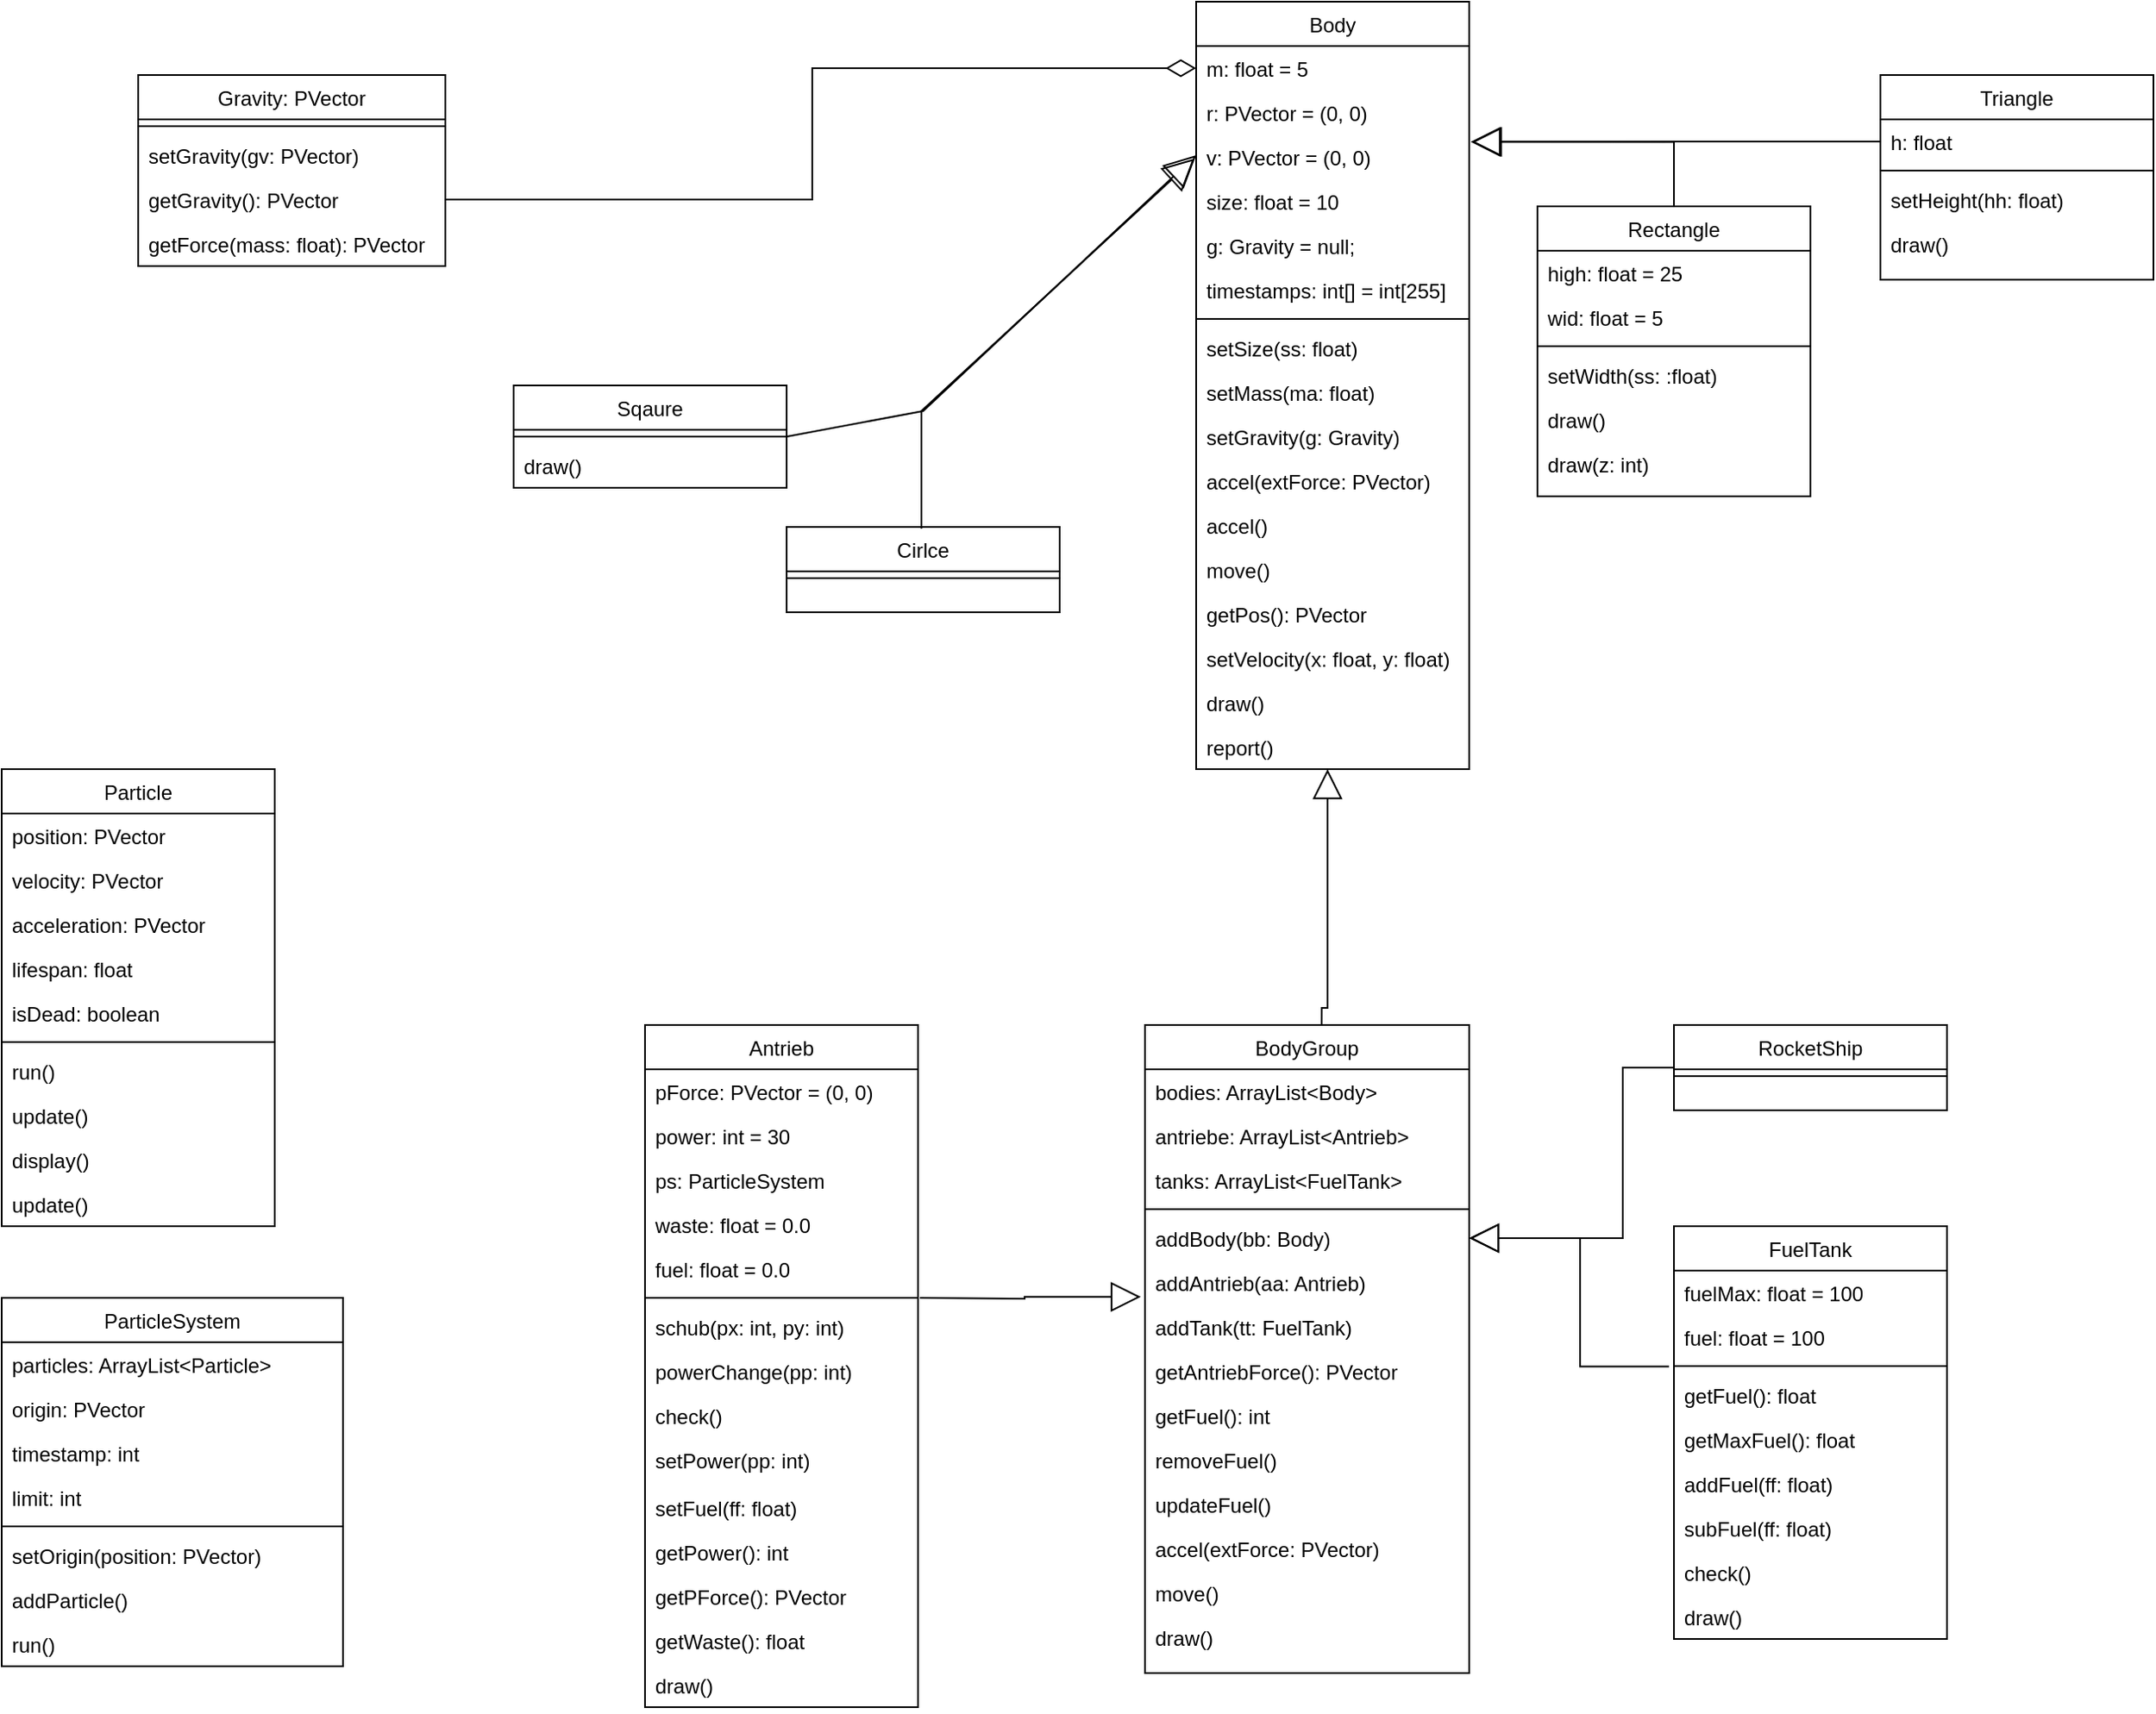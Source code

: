 <mxfile version="21.6.8" type="device">
  <diagram id="C5RBs43oDa-KdzZeNtuy" name="Page-1">
    <mxGraphModel dx="636" dy="449" grid="1" gridSize="10" guides="1" tooltips="1" connect="1" arrows="1" fold="1" page="1" pageScale="1" pageWidth="827" pageHeight="1169" math="0" shadow="0">
      <root>
        <mxCell id="WIyWlLk6GJQsqaUBKTNV-0" />
        <mxCell id="WIyWlLk6GJQsqaUBKTNV-1" parent="WIyWlLk6GJQsqaUBKTNV-0" />
        <mxCell id="zkfFHV4jXpPFQw0GAbJ--17" value="Body&#xa;" style="swimlane;fontStyle=0;align=center;verticalAlign=top;childLayout=stackLayout;horizontal=1;startSize=26;horizontalStack=0;resizeParent=1;resizeLast=0;collapsible=1;marginBottom=0;rounded=0;shadow=0;strokeWidth=1;" parent="WIyWlLk6GJQsqaUBKTNV-1" vertex="1">
          <mxGeometry x="760" width="160" height="450" as="geometry">
            <mxRectangle x="550" y="140" width="160" height="26" as="alternateBounds" />
          </mxGeometry>
        </mxCell>
        <mxCell id="zkfFHV4jXpPFQw0GAbJ--18" value="m: float = 5" style="text;align=left;verticalAlign=top;spacingLeft=4;spacingRight=4;overflow=hidden;rotatable=0;points=[[0,0.5],[1,0.5]];portConstraint=eastwest;" parent="zkfFHV4jXpPFQw0GAbJ--17" vertex="1">
          <mxGeometry y="26" width="160" height="26" as="geometry" />
        </mxCell>
        <mxCell id="zkfFHV4jXpPFQw0GAbJ--19" value="r: PVector = (0, 0)" style="text;align=left;verticalAlign=top;spacingLeft=4;spacingRight=4;overflow=hidden;rotatable=0;points=[[0,0.5],[1,0.5]];portConstraint=eastwest;rounded=0;shadow=0;html=0;" parent="zkfFHV4jXpPFQw0GAbJ--17" vertex="1">
          <mxGeometry y="52" width="160" height="26" as="geometry" />
        </mxCell>
        <mxCell id="zkfFHV4jXpPFQw0GAbJ--20" value="v: PVector = (0, 0)" style="text;align=left;verticalAlign=top;spacingLeft=4;spacingRight=4;overflow=hidden;rotatable=0;points=[[0,0.5],[1,0.5]];portConstraint=eastwest;rounded=0;shadow=0;html=0;" parent="zkfFHV4jXpPFQw0GAbJ--17" vertex="1">
          <mxGeometry y="78" width="160" height="26" as="geometry" />
        </mxCell>
        <mxCell id="zkfFHV4jXpPFQw0GAbJ--21" value="size: float = 10" style="text;align=left;verticalAlign=top;spacingLeft=4;spacingRight=4;overflow=hidden;rotatable=0;points=[[0,0.5],[1,0.5]];portConstraint=eastwest;rounded=0;shadow=0;html=0;" parent="zkfFHV4jXpPFQw0GAbJ--17" vertex="1">
          <mxGeometry y="104" width="160" height="26" as="geometry" />
        </mxCell>
        <mxCell id="zkfFHV4jXpPFQw0GAbJ--22" value="g: Gravity = null;" style="text;align=left;verticalAlign=top;spacingLeft=4;spacingRight=4;overflow=hidden;rotatable=0;points=[[0,0.5],[1,0.5]];portConstraint=eastwest;rounded=0;shadow=0;html=0;" parent="zkfFHV4jXpPFQw0GAbJ--17" vertex="1">
          <mxGeometry y="130" width="160" height="26" as="geometry" />
        </mxCell>
        <mxCell id="pyULBXiM2Y8jfKHIyhhH-102" value="timestamps: int[] = int[255]" style="text;align=left;verticalAlign=top;spacingLeft=4;spacingRight=4;overflow=hidden;rotatable=0;points=[[0,0.5],[1,0.5]];portConstraint=eastwest;rounded=0;shadow=0;html=0;" vertex="1" parent="zkfFHV4jXpPFQw0GAbJ--17">
          <mxGeometry y="156" width="160" height="26" as="geometry" />
        </mxCell>
        <mxCell id="zkfFHV4jXpPFQw0GAbJ--23" value="" style="line;html=1;strokeWidth=1;align=left;verticalAlign=middle;spacingTop=-1;spacingLeft=3;spacingRight=3;rotatable=0;labelPosition=right;points=[];portConstraint=eastwest;" parent="zkfFHV4jXpPFQw0GAbJ--17" vertex="1">
          <mxGeometry y="182" width="160" height="8" as="geometry" />
        </mxCell>
        <mxCell id="zkfFHV4jXpPFQw0GAbJ--24" value="setSize(ss: float)&#xa;" style="text;align=left;verticalAlign=top;spacingLeft=4;spacingRight=4;overflow=hidden;rotatable=0;points=[[0,0.5],[1,0.5]];portConstraint=eastwest;" parent="zkfFHV4jXpPFQw0GAbJ--17" vertex="1">
          <mxGeometry y="190" width="160" height="26" as="geometry" />
        </mxCell>
        <mxCell id="zkfFHV4jXpPFQw0GAbJ--25" value="setMass(ma: float)" style="text;align=left;verticalAlign=top;spacingLeft=4;spacingRight=4;overflow=hidden;rotatable=0;points=[[0,0.5],[1,0.5]];portConstraint=eastwest;" parent="zkfFHV4jXpPFQw0GAbJ--17" vertex="1">
          <mxGeometry y="216" width="160" height="26" as="geometry" />
        </mxCell>
        <mxCell id="pyULBXiM2Y8jfKHIyhhH-104" value="setGravity(g: Gravity)" style="text;align=left;verticalAlign=top;spacingLeft=4;spacingRight=4;overflow=hidden;rotatable=0;points=[[0,0.5],[1,0.5]];portConstraint=eastwest;" vertex="1" parent="zkfFHV4jXpPFQw0GAbJ--17">
          <mxGeometry y="242" width="160" height="26" as="geometry" />
        </mxCell>
        <mxCell id="pyULBXiM2Y8jfKHIyhhH-106" value="accel(extForce: PVector)" style="text;align=left;verticalAlign=top;spacingLeft=4;spacingRight=4;overflow=hidden;rotatable=0;points=[[0,0.5],[1,0.5]];portConstraint=eastwest;" vertex="1" parent="zkfFHV4jXpPFQw0GAbJ--17">
          <mxGeometry y="268" width="160" height="26" as="geometry" />
        </mxCell>
        <mxCell id="pyULBXiM2Y8jfKHIyhhH-107" value="accel()" style="text;align=left;verticalAlign=top;spacingLeft=4;spacingRight=4;overflow=hidden;rotatable=0;points=[[0,0.5],[1,0.5]];portConstraint=eastwest;" vertex="1" parent="zkfFHV4jXpPFQw0GAbJ--17">
          <mxGeometry y="294" width="160" height="26" as="geometry" />
        </mxCell>
        <mxCell id="pyULBXiM2Y8jfKHIyhhH-105" value="move()" style="text;align=left;verticalAlign=top;spacingLeft=4;spacingRight=4;overflow=hidden;rotatable=0;points=[[0,0.5],[1,0.5]];portConstraint=eastwest;" vertex="1" parent="zkfFHV4jXpPFQw0GAbJ--17">
          <mxGeometry y="320" width="160" height="26" as="geometry" />
        </mxCell>
        <mxCell id="pyULBXiM2Y8jfKHIyhhH-108" value="getPos(): PVector" style="text;align=left;verticalAlign=top;spacingLeft=4;spacingRight=4;overflow=hidden;rotatable=0;points=[[0,0.5],[1,0.5]];portConstraint=eastwest;" vertex="1" parent="zkfFHV4jXpPFQw0GAbJ--17">
          <mxGeometry y="346" width="160" height="26" as="geometry" />
        </mxCell>
        <mxCell id="pyULBXiM2Y8jfKHIyhhH-109" value="setVelocity(x: float, y: float)" style="text;align=left;verticalAlign=top;spacingLeft=4;spacingRight=4;overflow=hidden;rotatable=0;points=[[0,0.5],[1,0.5]];portConstraint=eastwest;" vertex="1" parent="zkfFHV4jXpPFQw0GAbJ--17">
          <mxGeometry y="372" width="160" height="26" as="geometry" />
        </mxCell>
        <mxCell id="pyULBXiM2Y8jfKHIyhhH-110" value="draw()" style="text;align=left;verticalAlign=top;spacingLeft=4;spacingRight=4;overflow=hidden;rotatable=0;points=[[0,0.5],[1,0.5]];portConstraint=eastwest;" vertex="1" parent="zkfFHV4jXpPFQw0GAbJ--17">
          <mxGeometry y="398" width="160" height="26" as="geometry" />
        </mxCell>
        <mxCell id="pyULBXiM2Y8jfKHIyhhH-111" value="report()" style="text;align=left;verticalAlign=top;spacingLeft=4;spacingRight=4;overflow=hidden;rotatable=0;points=[[0,0.5],[1,0.5]];portConstraint=eastwest;" vertex="1" parent="zkfFHV4jXpPFQw0GAbJ--17">
          <mxGeometry y="424" width="160" height="26" as="geometry" />
        </mxCell>
        <mxCell id="pyULBXiM2Y8jfKHIyhhH-152" style="edgeStyle=orthogonalEdgeStyle;rounded=0;orthogonalLoop=1;jettySize=auto;html=1;endArrow=block;endFill=0;endSize=15;entryX=-0.013;entryY=0.824;entryDx=0;entryDy=0;entryPerimeter=0;" edge="1" parent="WIyWlLk6GJQsqaUBKTNV-1" target="pyULBXiM2Y8jfKHIyhhH-8">
          <mxGeometry relative="1" as="geometry">
            <mxPoint x="654.98" y="459.53" as="targetPoint" />
            <mxPoint x="598" y="760" as="sourcePoint" />
          </mxGeometry>
        </mxCell>
        <mxCell id="pyULBXiM2Y8jfKHIyhhH-0" value="BodyGroup&#xa;" style="swimlane;fontStyle=0;align=center;verticalAlign=top;childLayout=stackLayout;horizontal=1;startSize=26;horizontalStack=0;resizeParent=1;resizeLast=0;collapsible=1;marginBottom=0;rounded=0;shadow=0;strokeWidth=1;" vertex="1" parent="WIyWlLk6GJQsqaUBKTNV-1">
          <mxGeometry x="730" y="600" width="190" height="380" as="geometry">
            <mxRectangle x="550" y="140" width="160" height="26" as="alternateBounds" />
          </mxGeometry>
        </mxCell>
        <mxCell id="pyULBXiM2Y8jfKHIyhhH-1" value="bodies: ArrayList&lt;Body&gt;" style="text;align=left;verticalAlign=top;spacingLeft=4;spacingRight=4;overflow=hidden;rotatable=0;points=[[0,0.5],[1,0.5]];portConstraint=eastwest;" vertex="1" parent="pyULBXiM2Y8jfKHIyhhH-0">
          <mxGeometry y="26" width="190" height="26" as="geometry" />
        </mxCell>
        <mxCell id="pyULBXiM2Y8jfKHIyhhH-2" value="antriebe: ArrayList&lt;Antrieb&gt;" style="text;align=left;verticalAlign=top;spacingLeft=4;spacingRight=4;overflow=hidden;rotatable=0;points=[[0,0.5],[1,0.5]];portConstraint=eastwest;rounded=0;shadow=0;html=0;" vertex="1" parent="pyULBXiM2Y8jfKHIyhhH-0">
          <mxGeometry y="52" width="190" height="26" as="geometry" />
        </mxCell>
        <mxCell id="pyULBXiM2Y8jfKHIyhhH-3" value="tanks: ArrayList&lt;FuelTank&gt;" style="text;align=left;verticalAlign=top;spacingLeft=4;spacingRight=4;overflow=hidden;rotatable=0;points=[[0,0.5],[1,0.5]];portConstraint=eastwest;rounded=0;shadow=0;html=0;" vertex="1" parent="pyULBXiM2Y8jfKHIyhhH-0">
          <mxGeometry y="78" width="190" height="26" as="geometry" />
        </mxCell>
        <mxCell id="pyULBXiM2Y8jfKHIyhhH-6" value="" style="line;html=1;strokeWidth=1;align=left;verticalAlign=middle;spacingTop=-1;spacingLeft=3;spacingRight=3;rotatable=0;labelPosition=right;points=[];portConstraint=eastwest;" vertex="1" parent="pyULBXiM2Y8jfKHIyhhH-0">
          <mxGeometry y="104" width="190" height="8" as="geometry" />
        </mxCell>
        <mxCell id="pyULBXiM2Y8jfKHIyhhH-7" value="addBody(bb: Body)" style="text;align=left;verticalAlign=top;spacingLeft=4;spacingRight=4;overflow=hidden;rotatable=0;points=[[0,0.5],[1,0.5]];portConstraint=eastwest;" vertex="1" parent="pyULBXiM2Y8jfKHIyhhH-0">
          <mxGeometry y="112" width="190" height="26" as="geometry" />
        </mxCell>
        <mxCell id="pyULBXiM2Y8jfKHIyhhH-8" value="addAntrieb(aa: Antrieb)" style="text;align=left;verticalAlign=top;spacingLeft=4;spacingRight=4;overflow=hidden;rotatable=0;points=[[0,0.5],[1,0.5]];portConstraint=eastwest;" vertex="1" parent="pyULBXiM2Y8jfKHIyhhH-0">
          <mxGeometry y="138" width="190" height="26" as="geometry" />
        </mxCell>
        <mxCell id="pyULBXiM2Y8jfKHIyhhH-127" value="addTank(tt: FuelTank)" style="text;align=left;verticalAlign=top;spacingLeft=4;spacingRight=4;overflow=hidden;rotatable=0;points=[[0,0.5],[1,0.5]];portConstraint=eastwest;" vertex="1" parent="pyULBXiM2Y8jfKHIyhhH-0">
          <mxGeometry y="164" width="190" height="26" as="geometry" />
        </mxCell>
        <mxCell id="pyULBXiM2Y8jfKHIyhhH-128" value="getAntriebForce(): PVector" style="text;align=left;verticalAlign=top;spacingLeft=4;spacingRight=4;overflow=hidden;rotatable=0;points=[[0,0.5],[1,0.5]];portConstraint=eastwest;" vertex="1" parent="pyULBXiM2Y8jfKHIyhhH-0">
          <mxGeometry y="190" width="190" height="26" as="geometry" />
        </mxCell>
        <mxCell id="pyULBXiM2Y8jfKHIyhhH-130" value="getFuel(): int" style="text;align=left;verticalAlign=top;spacingLeft=4;spacingRight=4;overflow=hidden;rotatable=0;points=[[0,0.5],[1,0.5]];portConstraint=eastwest;" vertex="1" parent="pyULBXiM2Y8jfKHIyhhH-0">
          <mxGeometry y="216" width="190" height="26" as="geometry" />
        </mxCell>
        <mxCell id="pyULBXiM2Y8jfKHIyhhH-131" value="removeFuel()" style="text;align=left;verticalAlign=top;spacingLeft=4;spacingRight=4;overflow=hidden;rotatable=0;points=[[0,0.5],[1,0.5]];portConstraint=eastwest;" vertex="1" parent="pyULBXiM2Y8jfKHIyhhH-0">
          <mxGeometry y="242" width="190" height="26" as="geometry" />
        </mxCell>
        <mxCell id="pyULBXiM2Y8jfKHIyhhH-133" value="updateFuel()" style="text;align=left;verticalAlign=top;spacingLeft=4;spacingRight=4;overflow=hidden;rotatable=0;points=[[0,0.5],[1,0.5]];portConstraint=eastwest;" vertex="1" parent="pyULBXiM2Y8jfKHIyhhH-0">
          <mxGeometry y="268" width="190" height="26" as="geometry" />
        </mxCell>
        <mxCell id="pyULBXiM2Y8jfKHIyhhH-134" value="accel(extForce: PVector)" style="text;align=left;verticalAlign=top;spacingLeft=4;spacingRight=4;overflow=hidden;rotatable=0;points=[[0,0.5],[1,0.5]];portConstraint=eastwest;" vertex="1" parent="pyULBXiM2Y8jfKHIyhhH-0">
          <mxGeometry y="294" width="190" height="26" as="geometry" />
        </mxCell>
        <mxCell id="pyULBXiM2Y8jfKHIyhhH-135" value="move()" style="text;align=left;verticalAlign=top;spacingLeft=4;spacingRight=4;overflow=hidden;rotatable=0;points=[[0,0.5],[1,0.5]];portConstraint=eastwest;" vertex="1" parent="pyULBXiM2Y8jfKHIyhhH-0">
          <mxGeometry y="320" width="190" height="26" as="geometry" />
        </mxCell>
        <mxCell id="pyULBXiM2Y8jfKHIyhhH-136" value="draw()" style="text;align=left;verticalAlign=top;spacingLeft=4;spacingRight=4;overflow=hidden;rotatable=0;points=[[0,0.5],[1,0.5]];portConstraint=eastwest;" vertex="1" parent="pyULBXiM2Y8jfKHIyhhH-0">
          <mxGeometry y="346" width="190" height="26" as="geometry" />
        </mxCell>
        <mxCell id="pyULBXiM2Y8jfKHIyhhH-9" value="Cirlce&#xa;" style="swimlane;fontStyle=0;align=center;verticalAlign=top;childLayout=stackLayout;horizontal=1;startSize=26;horizontalStack=0;resizeParent=1;resizeLast=0;collapsible=1;marginBottom=0;rounded=0;shadow=0;strokeWidth=1;" vertex="1" parent="WIyWlLk6GJQsqaUBKTNV-1">
          <mxGeometry x="520" y="308" width="160" height="50" as="geometry">
            <mxRectangle x="550" y="140" width="160" height="26" as="alternateBounds" />
          </mxGeometry>
        </mxCell>
        <mxCell id="pyULBXiM2Y8jfKHIyhhH-15" value="" style="line;html=1;strokeWidth=1;align=left;verticalAlign=middle;spacingTop=-1;spacingLeft=3;spacingRight=3;rotatable=0;labelPosition=right;points=[];portConstraint=eastwest;" vertex="1" parent="pyULBXiM2Y8jfKHIyhhH-9">
          <mxGeometry y="26" width="160" height="8" as="geometry" />
        </mxCell>
        <mxCell id="pyULBXiM2Y8jfKHIyhhH-18" value="FuelTank&#xa;" style="swimlane;fontStyle=0;align=center;verticalAlign=top;childLayout=stackLayout;horizontal=1;startSize=26;horizontalStack=0;resizeParent=1;resizeLast=0;collapsible=1;marginBottom=0;rounded=0;shadow=0;strokeWidth=1;" vertex="1" parent="WIyWlLk6GJQsqaUBKTNV-1">
          <mxGeometry x="1040" y="718" width="160" height="242" as="geometry">
            <mxRectangle x="550" y="140" width="160" height="26" as="alternateBounds" />
          </mxGeometry>
        </mxCell>
        <mxCell id="pyULBXiM2Y8jfKHIyhhH-19" value="fuelMax: float = 100" style="text;align=left;verticalAlign=top;spacingLeft=4;spacingRight=4;overflow=hidden;rotatable=0;points=[[0,0.5],[1,0.5]];portConstraint=eastwest;" vertex="1" parent="pyULBXiM2Y8jfKHIyhhH-18">
          <mxGeometry y="26" width="160" height="26" as="geometry" />
        </mxCell>
        <mxCell id="pyULBXiM2Y8jfKHIyhhH-20" value="fuel: float = 100" style="text;align=left;verticalAlign=top;spacingLeft=4;spacingRight=4;overflow=hidden;rotatable=0;points=[[0,0.5],[1,0.5]];portConstraint=eastwest;rounded=0;shadow=0;html=0;" vertex="1" parent="pyULBXiM2Y8jfKHIyhhH-18">
          <mxGeometry y="52" width="160" height="26" as="geometry" />
        </mxCell>
        <mxCell id="pyULBXiM2Y8jfKHIyhhH-24" value="" style="line;html=1;strokeWidth=1;align=left;verticalAlign=middle;spacingTop=-1;spacingLeft=3;spacingRight=3;rotatable=0;labelPosition=right;points=[];portConstraint=eastwest;" vertex="1" parent="pyULBXiM2Y8jfKHIyhhH-18">
          <mxGeometry y="78" width="160" height="8" as="geometry" />
        </mxCell>
        <mxCell id="pyULBXiM2Y8jfKHIyhhH-25" value="getFuel(): float" style="text;align=left;verticalAlign=top;spacingLeft=4;spacingRight=4;overflow=hidden;rotatable=0;points=[[0,0.5],[1,0.5]];portConstraint=eastwest;" vertex="1" parent="pyULBXiM2Y8jfKHIyhhH-18">
          <mxGeometry y="86" width="160" height="26" as="geometry" />
        </mxCell>
        <mxCell id="pyULBXiM2Y8jfKHIyhhH-26" value="getMaxFuel(): float" style="text;align=left;verticalAlign=top;spacingLeft=4;spacingRight=4;overflow=hidden;rotatable=0;points=[[0,0.5],[1,0.5]];portConstraint=eastwest;" vertex="1" parent="pyULBXiM2Y8jfKHIyhhH-18">
          <mxGeometry y="112" width="160" height="26" as="geometry" />
        </mxCell>
        <mxCell id="pyULBXiM2Y8jfKHIyhhH-145" value="addFuel(ff: float)" style="text;align=left;verticalAlign=top;spacingLeft=4;spacingRight=4;overflow=hidden;rotatable=0;points=[[0,0.5],[1,0.5]];portConstraint=eastwest;" vertex="1" parent="pyULBXiM2Y8jfKHIyhhH-18">
          <mxGeometry y="138" width="160" height="26" as="geometry" />
        </mxCell>
        <mxCell id="pyULBXiM2Y8jfKHIyhhH-146" value="subFuel(ff: float)" style="text;align=left;verticalAlign=top;spacingLeft=4;spacingRight=4;overflow=hidden;rotatable=0;points=[[0,0.5],[1,0.5]];portConstraint=eastwest;" vertex="1" parent="pyULBXiM2Y8jfKHIyhhH-18">
          <mxGeometry y="164" width="160" height="26" as="geometry" />
        </mxCell>
        <mxCell id="pyULBXiM2Y8jfKHIyhhH-148" value="check()" style="text;align=left;verticalAlign=top;spacingLeft=4;spacingRight=4;overflow=hidden;rotatable=0;points=[[0,0.5],[1,0.5]];portConstraint=eastwest;" vertex="1" parent="pyULBXiM2Y8jfKHIyhhH-18">
          <mxGeometry y="190" width="160" height="26" as="geometry" />
        </mxCell>
        <mxCell id="pyULBXiM2Y8jfKHIyhhH-149" value="draw()" style="text;align=left;verticalAlign=top;spacingLeft=4;spacingRight=4;overflow=hidden;rotatable=0;points=[[0,0.5],[1,0.5]];portConstraint=eastwest;" vertex="1" parent="pyULBXiM2Y8jfKHIyhhH-18">
          <mxGeometry y="216" width="160" height="26" as="geometry" />
        </mxCell>
        <mxCell id="pyULBXiM2Y8jfKHIyhhH-27" value="Gravity: PVector&#xa;" style="swimlane;fontStyle=0;align=center;verticalAlign=top;childLayout=stackLayout;horizontal=1;startSize=26;horizontalStack=0;resizeParent=1;resizeLast=0;collapsible=1;marginBottom=0;rounded=0;shadow=0;strokeWidth=1;" vertex="1" parent="WIyWlLk6GJQsqaUBKTNV-1">
          <mxGeometry x="140" y="43" width="180" height="112" as="geometry">
            <mxRectangle x="550" y="140" width="160" height="26" as="alternateBounds" />
          </mxGeometry>
        </mxCell>
        <mxCell id="pyULBXiM2Y8jfKHIyhhH-33" value="" style="line;html=1;strokeWidth=1;align=left;verticalAlign=middle;spacingTop=-1;spacingLeft=3;spacingRight=3;rotatable=0;labelPosition=right;points=[];portConstraint=eastwest;" vertex="1" parent="pyULBXiM2Y8jfKHIyhhH-27">
          <mxGeometry y="26" width="180" height="8" as="geometry" />
        </mxCell>
        <mxCell id="pyULBXiM2Y8jfKHIyhhH-34" value="setGravity(gv: PVector)" style="text;align=left;verticalAlign=top;spacingLeft=4;spacingRight=4;overflow=hidden;rotatable=0;points=[[0,0.5],[1,0.5]];portConstraint=eastwest;" vertex="1" parent="pyULBXiM2Y8jfKHIyhhH-27">
          <mxGeometry y="34" width="180" height="26" as="geometry" />
        </mxCell>
        <mxCell id="pyULBXiM2Y8jfKHIyhhH-35" value="getGravity(): PVector&#xa;" style="text;align=left;verticalAlign=top;spacingLeft=4;spacingRight=4;overflow=hidden;rotatable=0;points=[[0,0.5],[1,0.5]];portConstraint=eastwest;" vertex="1" parent="pyULBXiM2Y8jfKHIyhhH-27">
          <mxGeometry y="60" width="180" height="26" as="geometry" />
        </mxCell>
        <mxCell id="pyULBXiM2Y8jfKHIyhhH-121" value="getForce(mass: float): PVector" style="text;align=left;verticalAlign=top;spacingLeft=4;spacingRight=4;overflow=hidden;rotatable=0;points=[[0,0.5],[1,0.5]];portConstraint=eastwest;" vertex="1" parent="pyULBXiM2Y8jfKHIyhhH-27">
          <mxGeometry y="86" width="180" height="26" as="geometry" />
        </mxCell>
        <mxCell id="pyULBXiM2Y8jfKHIyhhH-37" value="Particle&#xa;" style="swimlane;fontStyle=0;align=center;verticalAlign=top;childLayout=stackLayout;horizontal=1;startSize=26;horizontalStack=0;resizeParent=1;resizeLast=0;collapsible=1;marginBottom=0;rounded=0;shadow=0;strokeWidth=1;" vertex="1" parent="WIyWlLk6GJQsqaUBKTNV-1">
          <mxGeometry x="60" y="450" width="160" height="268" as="geometry">
            <mxRectangle x="550" y="140" width="160" height="26" as="alternateBounds" />
          </mxGeometry>
        </mxCell>
        <mxCell id="pyULBXiM2Y8jfKHIyhhH-38" value="position: PVector" style="text;align=left;verticalAlign=top;spacingLeft=4;spacingRight=4;overflow=hidden;rotatable=0;points=[[0,0.5],[1,0.5]];portConstraint=eastwest;" vertex="1" parent="pyULBXiM2Y8jfKHIyhhH-37">
          <mxGeometry y="26" width="160" height="26" as="geometry" />
        </mxCell>
        <mxCell id="pyULBXiM2Y8jfKHIyhhH-39" value="velocity: PVector&#xa;" style="text;align=left;verticalAlign=top;spacingLeft=4;spacingRight=4;overflow=hidden;rotatable=0;points=[[0,0.5],[1,0.5]];portConstraint=eastwest;rounded=0;shadow=0;html=0;" vertex="1" parent="pyULBXiM2Y8jfKHIyhhH-37">
          <mxGeometry y="52" width="160" height="26" as="geometry" />
        </mxCell>
        <mxCell id="pyULBXiM2Y8jfKHIyhhH-40" value="acceleration: PVector&#xa;" style="text;align=left;verticalAlign=top;spacingLeft=4;spacingRight=4;overflow=hidden;rotatable=0;points=[[0,0.5],[1,0.5]];portConstraint=eastwest;rounded=0;shadow=0;html=0;" vertex="1" parent="pyULBXiM2Y8jfKHIyhhH-37">
          <mxGeometry y="78" width="160" height="26" as="geometry" />
        </mxCell>
        <mxCell id="pyULBXiM2Y8jfKHIyhhH-41" value="lifespan: float" style="text;align=left;verticalAlign=top;spacingLeft=4;spacingRight=4;overflow=hidden;rotatable=0;points=[[0,0.5],[1,0.5]];portConstraint=eastwest;rounded=0;shadow=0;html=0;" vertex="1" parent="pyULBXiM2Y8jfKHIyhhH-37">
          <mxGeometry y="104" width="160" height="26" as="geometry" />
        </mxCell>
        <mxCell id="pyULBXiM2Y8jfKHIyhhH-125" value="isDead: boolean" style="text;align=left;verticalAlign=top;spacingLeft=4;spacingRight=4;overflow=hidden;rotatable=0;points=[[0,0.5],[1,0.5]];portConstraint=eastwest;rounded=0;shadow=0;html=0;" vertex="1" parent="pyULBXiM2Y8jfKHIyhhH-37">
          <mxGeometry y="130" width="160" height="26" as="geometry" />
        </mxCell>
        <mxCell id="pyULBXiM2Y8jfKHIyhhH-43" value="" style="line;html=1;strokeWidth=1;align=left;verticalAlign=middle;spacingTop=-1;spacingLeft=3;spacingRight=3;rotatable=0;labelPosition=right;points=[];portConstraint=eastwest;" vertex="1" parent="pyULBXiM2Y8jfKHIyhhH-37">
          <mxGeometry y="156" width="160" height="8" as="geometry" />
        </mxCell>
        <mxCell id="pyULBXiM2Y8jfKHIyhhH-44" value="run()" style="text;align=left;verticalAlign=top;spacingLeft=4;spacingRight=4;overflow=hidden;rotatable=0;points=[[0,0.5],[1,0.5]];portConstraint=eastwest;" vertex="1" parent="pyULBXiM2Y8jfKHIyhhH-37">
          <mxGeometry y="164" width="160" height="26" as="geometry" />
        </mxCell>
        <mxCell id="pyULBXiM2Y8jfKHIyhhH-45" value="update()" style="text;align=left;verticalAlign=top;spacingLeft=4;spacingRight=4;overflow=hidden;rotatable=0;points=[[0,0.5],[1,0.5]];portConstraint=eastwest;" vertex="1" parent="pyULBXiM2Y8jfKHIyhhH-37">
          <mxGeometry y="190" width="160" height="26" as="geometry" />
        </mxCell>
        <mxCell id="pyULBXiM2Y8jfKHIyhhH-122" value="display()" style="text;align=left;verticalAlign=top;spacingLeft=4;spacingRight=4;overflow=hidden;rotatable=0;points=[[0,0.5],[1,0.5]];portConstraint=eastwest;" vertex="1" parent="pyULBXiM2Y8jfKHIyhhH-37">
          <mxGeometry y="216" width="160" height="26" as="geometry" />
        </mxCell>
        <mxCell id="pyULBXiM2Y8jfKHIyhhH-123" value="update()" style="text;align=left;verticalAlign=top;spacingLeft=4;spacingRight=4;overflow=hidden;rotatable=0;points=[[0,0.5],[1,0.5]];portConstraint=eastwest;" vertex="1" parent="pyULBXiM2Y8jfKHIyhhH-37">
          <mxGeometry y="242" width="160" height="26" as="geometry" />
        </mxCell>
        <mxCell id="pyULBXiM2Y8jfKHIyhhH-46" value="ParticleSystem&#xa;" style="swimlane;fontStyle=0;align=center;verticalAlign=top;childLayout=stackLayout;horizontal=1;startSize=26;horizontalStack=0;resizeParent=1;resizeLast=0;collapsible=1;marginBottom=0;rounded=0;shadow=0;strokeWidth=1;" vertex="1" parent="WIyWlLk6GJQsqaUBKTNV-1">
          <mxGeometry x="60" y="760" width="200" height="216" as="geometry">
            <mxRectangle x="550" y="140" width="160" height="26" as="alternateBounds" />
          </mxGeometry>
        </mxCell>
        <mxCell id="pyULBXiM2Y8jfKHIyhhH-47" value="particles: ArrayList&lt;Particle&gt;" style="text;align=left;verticalAlign=top;spacingLeft=4;spacingRight=4;overflow=hidden;rotatable=0;points=[[0,0.5],[1,0.5]];portConstraint=eastwest;" vertex="1" parent="pyULBXiM2Y8jfKHIyhhH-46">
          <mxGeometry y="26" width="200" height="26" as="geometry" />
        </mxCell>
        <mxCell id="pyULBXiM2Y8jfKHIyhhH-48" value="origin: PVector" style="text;align=left;verticalAlign=top;spacingLeft=4;spacingRight=4;overflow=hidden;rotatable=0;points=[[0,0.5],[1,0.5]];portConstraint=eastwest;rounded=0;shadow=0;html=0;" vertex="1" parent="pyULBXiM2Y8jfKHIyhhH-46">
          <mxGeometry y="52" width="200" height="26" as="geometry" />
        </mxCell>
        <mxCell id="pyULBXiM2Y8jfKHIyhhH-49" value="timestamp: int" style="text;align=left;verticalAlign=top;spacingLeft=4;spacingRight=4;overflow=hidden;rotatable=0;points=[[0,0.5],[1,0.5]];portConstraint=eastwest;rounded=0;shadow=0;html=0;" vertex="1" parent="pyULBXiM2Y8jfKHIyhhH-46">
          <mxGeometry y="78" width="200" height="26" as="geometry" />
        </mxCell>
        <mxCell id="pyULBXiM2Y8jfKHIyhhH-50" value="limit: int" style="text;align=left;verticalAlign=top;spacingLeft=4;spacingRight=4;overflow=hidden;rotatable=0;points=[[0,0.5],[1,0.5]];portConstraint=eastwest;rounded=0;shadow=0;html=0;" vertex="1" parent="pyULBXiM2Y8jfKHIyhhH-46">
          <mxGeometry y="104" width="200" height="26" as="geometry" />
        </mxCell>
        <mxCell id="pyULBXiM2Y8jfKHIyhhH-52" value="" style="line;html=1;strokeWidth=1;align=left;verticalAlign=middle;spacingTop=-1;spacingLeft=3;spacingRight=3;rotatable=0;labelPosition=right;points=[];portConstraint=eastwest;" vertex="1" parent="pyULBXiM2Y8jfKHIyhhH-46">
          <mxGeometry y="130" width="200" height="8" as="geometry" />
        </mxCell>
        <mxCell id="pyULBXiM2Y8jfKHIyhhH-53" value="setOrigin(position: PVector)" style="text;align=left;verticalAlign=top;spacingLeft=4;spacingRight=4;overflow=hidden;rotatable=0;points=[[0,0.5],[1,0.5]];portConstraint=eastwest;" vertex="1" parent="pyULBXiM2Y8jfKHIyhhH-46">
          <mxGeometry y="138" width="200" height="26" as="geometry" />
        </mxCell>
        <mxCell id="pyULBXiM2Y8jfKHIyhhH-54" value="addParticle()" style="text;align=left;verticalAlign=top;spacingLeft=4;spacingRight=4;overflow=hidden;rotatable=0;points=[[0,0.5],[1,0.5]];portConstraint=eastwest;" vertex="1" parent="pyULBXiM2Y8jfKHIyhhH-46">
          <mxGeometry y="164" width="200" height="26" as="geometry" />
        </mxCell>
        <mxCell id="pyULBXiM2Y8jfKHIyhhH-126" value="run()" style="text;align=left;verticalAlign=top;spacingLeft=4;spacingRight=4;overflow=hidden;rotatable=0;points=[[0,0.5],[1,0.5]];portConstraint=eastwest;" vertex="1" parent="pyULBXiM2Y8jfKHIyhhH-46">
          <mxGeometry y="190" width="200" height="26" as="geometry" />
        </mxCell>
        <mxCell id="pyULBXiM2Y8jfKHIyhhH-118" style="edgeStyle=orthogonalEdgeStyle;rounded=0;orthogonalLoop=1;jettySize=auto;html=1;entryX=1.01;entryY=0.16;entryDx=0;entryDy=0;entryPerimeter=0;endArrow=block;endFill=0;strokeColor=default;strokeWidth=1;endSize=15;" edge="1" parent="WIyWlLk6GJQsqaUBKTNV-1" source="pyULBXiM2Y8jfKHIyhhH-56" target="zkfFHV4jXpPFQw0GAbJ--20">
          <mxGeometry relative="1" as="geometry" />
        </mxCell>
        <mxCell id="pyULBXiM2Y8jfKHIyhhH-56" value="Rectangle&#xa;" style="swimlane;fontStyle=0;align=center;verticalAlign=top;childLayout=stackLayout;horizontal=1;startSize=26;horizontalStack=0;resizeParent=1;resizeLast=0;collapsible=1;marginBottom=0;rounded=0;shadow=0;strokeWidth=1;" vertex="1" parent="WIyWlLk6GJQsqaUBKTNV-1">
          <mxGeometry x="960" y="120" width="160" height="170" as="geometry">
            <mxRectangle x="550" y="140" width="160" height="26" as="alternateBounds" />
          </mxGeometry>
        </mxCell>
        <mxCell id="pyULBXiM2Y8jfKHIyhhH-57" value="high: float = 25" style="text;align=left;verticalAlign=top;spacingLeft=4;spacingRight=4;overflow=hidden;rotatable=0;points=[[0,0.5],[1,0.5]];portConstraint=eastwest;" vertex="1" parent="pyULBXiM2Y8jfKHIyhhH-56">
          <mxGeometry y="26" width="160" height="26" as="geometry" />
        </mxCell>
        <mxCell id="pyULBXiM2Y8jfKHIyhhH-58" value="wid: float = 5" style="text;align=left;verticalAlign=top;spacingLeft=4;spacingRight=4;overflow=hidden;rotatable=0;points=[[0,0.5],[1,0.5]];portConstraint=eastwest;rounded=0;shadow=0;html=0;" vertex="1" parent="pyULBXiM2Y8jfKHIyhhH-56">
          <mxGeometry y="52" width="160" height="26" as="geometry" />
        </mxCell>
        <mxCell id="pyULBXiM2Y8jfKHIyhhH-62" value="" style="line;html=1;strokeWidth=1;align=left;verticalAlign=middle;spacingTop=-1;spacingLeft=3;spacingRight=3;rotatable=0;labelPosition=right;points=[];portConstraint=eastwest;" vertex="1" parent="pyULBXiM2Y8jfKHIyhhH-56">
          <mxGeometry y="78" width="160" height="8" as="geometry" />
        </mxCell>
        <mxCell id="pyULBXiM2Y8jfKHIyhhH-64" value="setWidth(ss: :float)" style="text;align=left;verticalAlign=top;spacingLeft=4;spacingRight=4;overflow=hidden;rotatable=0;points=[[0,0.5],[1,0.5]];portConstraint=eastwest;" vertex="1" parent="pyULBXiM2Y8jfKHIyhhH-56">
          <mxGeometry y="86" width="160" height="26" as="geometry" />
        </mxCell>
        <mxCell id="pyULBXiM2Y8jfKHIyhhH-63" value="draw()" style="text;align=left;verticalAlign=top;spacingLeft=4;spacingRight=4;overflow=hidden;rotatable=0;points=[[0,0.5],[1,0.5]];portConstraint=eastwest;" vertex="1" parent="pyULBXiM2Y8jfKHIyhhH-56">
          <mxGeometry y="112" width="160" height="26" as="geometry" />
        </mxCell>
        <mxCell id="pyULBXiM2Y8jfKHIyhhH-116" value="draw(z: int)" style="text;align=left;verticalAlign=top;spacingLeft=4;spacingRight=4;overflow=hidden;rotatable=0;points=[[0,0.5],[1,0.5]];portConstraint=eastwest;" vertex="1" parent="pyULBXiM2Y8jfKHIyhhH-56">
          <mxGeometry y="138" width="160" height="26" as="geometry" />
        </mxCell>
        <mxCell id="pyULBXiM2Y8jfKHIyhhH-155" style="edgeStyle=orthogonalEdgeStyle;rounded=0;orthogonalLoop=1;jettySize=auto;html=1;entryX=1;entryY=0.5;entryDx=0;entryDy=0;endArrow=block;endFill=0;endSize=15;" edge="1" parent="WIyWlLk6GJQsqaUBKTNV-1" source="pyULBXiM2Y8jfKHIyhhH-65" target="pyULBXiM2Y8jfKHIyhhH-7">
          <mxGeometry relative="1" as="geometry">
            <Array as="points">
              <mxPoint x="1010" y="625" />
              <mxPoint x="1010" y="725" />
            </Array>
          </mxGeometry>
        </mxCell>
        <mxCell id="pyULBXiM2Y8jfKHIyhhH-65" value="RocketShip" style="swimlane;fontStyle=0;align=center;verticalAlign=top;childLayout=stackLayout;horizontal=1;startSize=26;horizontalStack=0;resizeParent=1;resizeLast=0;collapsible=1;marginBottom=0;rounded=0;shadow=0;strokeWidth=1;" vertex="1" parent="WIyWlLk6GJQsqaUBKTNV-1">
          <mxGeometry x="1040" y="600" width="160" height="50" as="geometry">
            <mxRectangle x="550" y="140" width="160" height="26" as="alternateBounds" />
          </mxGeometry>
        </mxCell>
        <mxCell id="pyULBXiM2Y8jfKHIyhhH-71" value="" style="line;html=1;strokeWidth=1;align=left;verticalAlign=middle;spacingTop=-1;spacingLeft=3;spacingRight=3;rotatable=0;labelPosition=right;points=[];portConstraint=eastwest;" vertex="1" parent="pyULBXiM2Y8jfKHIyhhH-65">
          <mxGeometry y="26" width="160" height="8" as="geometry" />
        </mxCell>
        <mxCell id="pyULBXiM2Y8jfKHIyhhH-74" value="Sqaure&#xa;" style="swimlane;fontStyle=0;align=center;verticalAlign=top;childLayout=stackLayout;horizontal=1;startSize=26;horizontalStack=0;resizeParent=1;resizeLast=0;collapsible=1;marginBottom=0;rounded=0;shadow=0;strokeWidth=1;" vertex="1" parent="WIyWlLk6GJQsqaUBKTNV-1">
          <mxGeometry x="360" y="225" width="160" height="60" as="geometry">
            <mxRectangle x="550" y="140" width="160" height="26" as="alternateBounds" />
          </mxGeometry>
        </mxCell>
        <mxCell id="pyULBXiM2Y8jfKHIyhhH-80" value="" style="line;html=1;strokeWidth=1;align=left;verticalAlign=middle;spacingTop=-1;spacingLeft=3;spacingRight=3;rotatable=0;labelPosition=right;points=[];portConstraint=eastwest;" vertex="1" parent="pyULBXiM2Y8jfKHIyhhH-74">
          <mxGeometry y="26" width="160" height="8" as="geometry" />
        </mxCell>
        <mxCell id="pyULBXiM2Y8jfKHIyhhH-81" value="draw()" style="text;align=left;verticalAlign=top;spacingLeft=4;spacingRight=4;overflow=hidden;rotatable=0;points=[[0,0.5],[1,0.5]];portConstraint=eastwest;" vertex="1" parent="pyULBXiM2Y8jfKHIyhhH-74">
          <mxGeometry y="34" width="160" height="26" as="geometry" />
        </mxCell>
        <mxCell id="pyULBXiM2Y8jfKHIyhhH-83" value="Triangle&#xa;" style="swimlane;fontStyle=0;align=center;verticalAlign=top;childLayout=stackLayout;horizontal=1;startSize=26;horizontalStack=0;resizeParent=1;resizeLast=0;collapsible=1;marginBottom=0;rounded=0;shadow=0;strokeWidth=1;" vertex="1" parent="WIyWlLk6GJQsqaUBKTNV-1">
          <mxGeometry x="1161" y="43" width="160" height="120" as="geometry">
            <mxRectangle x="550" y="140" width="160" height="26" as="alternateBounds" />
          </mxGeometry>
        </mxCell>
        <mxCell id="pyULBXiM2Y8jfKHIyhhH-84" value="h: float" style="text;align=left;verticalAlign=top;spacingLeft=4;spacingRight=4;overflow=hidden;rotatable=0;points=[[0,0.5],[1,0.5]];portConstraint=eastwest;" vertex="1" parent="pyULBXiM2Y8jfKHIyhhH-83">
          <mxGeometry y="26" width="160" height="26" as="geometry" />
        </mxCell>
        <mxCell id="pyULBXiM2Y8jfKHIyhhH-89" value="" style="line;html=1;strokeWidth=1;align=left;verticalAlign=middle;spacingTop=-1;spacingLeft=3;spacingRight=3;rotatable=0;labelPosition=right;points=[];portConstraint=eastwest;" vertex="1" parent="pyULBXiM2Y8jfKHIyhhH-83">
          <mxGeometry y="52" width="160" height="8" as="geometry" />
        </mxCell>
        <mxCell id="pyULBXiM2Y8jfKHIyhhH-90" value="setHeight(hh: float)" style="text;align=left;verticalAlign=top;spacingLeft=4;spacingRight=4;overflow=hidden;rotatable=0;points=[[0,0.5],[1,0.5]];portConstraint=eastwest;" vertex="1" parent="pyULBXiM2Y8jfKHIyhhH-83">
          <mxGeometry y="60" width="160" height="26" as="geometry" />
        </mxCell>
        <mxCell id="pyULBXiM2Y8jfKHIyhhH-91" value="draw()" style="text;align=left;verticalAlign=top;spacingLeft=4;spacingRight=4;overflow=hidden;rotatable=0;points=[[0,0.5],[1,0.5]];portConstraint=eastwest;" vertex="1" parent="pyULBXiM2Y8jfKHIyhhH-83">
          <mxGeometry y="86" width="160" height="26" as="geometry" />
        </mxCell>
        <mxCell id="pyULBXiM2Y8jfKHIyhhH-93" value="Antrieb&#xa;" style="swimlane;fontStyle=0;align=center;verticalAlign=top;childLayout=stackLayout;horizontal=1;startSize=26;horizontalStack=0;resizeParent=1;resizeLast=0;collapsible=1;marginBottom=0;rounded=0;shadow=0;strokeWidth=1;" vertex="1" parent="WIyWlLk6GJQsqaUBKTNV-1">
          <mxGeometry x="437" y="600" width="160" height="400" as="geometry">
            <mxRectangle x="550" y="140" width="160" height="26" as="alternateBounds" />
          </mxGeometry>
        </mxCell>
        <mxCell id="pyULBXiM2Y8jfKHIyhhH-94" value="pForce: PVector = (0, 0)" style="text;align=left;verticalAlign=top;spacingLeft=4;spacingRight=4;overflow=hidden;rotatable=0;points=[[0,0.5],[1,0.5]];portConstraint=eastwest;" vertex="1" parent="pyULBXiM2Y8jfKHIyhhH-93">
          <mxGeometry y="26" width="160" height="26" as="geometry" />
        </mxCell>
        <mxCell id="pyULBXiM2Y8jfKHIyhhH-95" value="power: int = 30" style="text;align=left;verticalAlign=top;spacingLeft=4;spacingRight=4;overflow=hidden;rotatable=0;points=[[0,0.5],[1,0.5]];portConstraint=eastwest;rounded=0;shadow=0;html=0;" vertex="1" parent="pyULBXiM2Y8jfKHIyhhH-93">
          <mxGeometry y="52" width="160" height="26" as="geometry" />
        </mxCell>
        <mxCell id="pyULBXiM2Y8jfKHIyhhH-96" value="ps: ParticleSystem" style="text;align=left;verticalAlign=top;spacingLeft=4;spacingRight=4;overflow=hidden;rotatable=0;points=[[0,0.5],[1,0.5]];portConstraint=eastwest;rounded=0;shadow=0;html=0;" vertex="1" parent="pyULBXiM2Y8jfKHIyhhH-93">
          <mxGeometry y="78" width="160" height="26" as="geometry" />
        </mxCell>
        <mxCell id="pyULBXiM2Y8jfKHIyhhH-97" value="waste: float = 0.0" style="text;align=left;verticalAlign=top;spacingLeft=4;spacingRight=4;overflow=hidden;rotatable=0;points=[[0,0.5],[1,0.5]];portConstraint=eastwest;rounded=0;shadow=0;html=0;" vertex="1" parent="pyULBXiM2Y8jfKHIyhhH-93">
          <mxGeometry y="104" width="160" height="26" as="geometry" />
        </mxCell>
        <mxCell id="pyULBXiM2Y8jfKHIyhhH-98" value="fuel: float = 0.0" style="text;align=left;verticalAlign=top;spacingLeft=4;spacingRight=4;overflow=hidden;rotatable=0;points=[[0,0.5],[1,0.5]];portConstraint=eastwest;rounded=0;shadow=0;html=0;" vertex="1" parent="pyULBXiM2Y8jfKHIyhhH-93">
          <mxGeometry y="130" width="160" height="26" as="geometry" />
        </mxCell>
        <mxCell id="pyULBXiM2Y8jfKHIyhhH-99" value="" style="line;html=1;strokeWidth=1;align=left;verticalAlign=middle;spacingTop=-1;spacingLeft=3;spacingRight=3;rotatable=0;labelPosition=right;points=[];portConstraint=eastwest;" vertex="1" parent="pyULBXiM2Y8jfKHIyhhH-93">
          <mxGeometry y="156" width="160" height="8" as="geometry" />
        </mxCell>
        <mxCell id="pyULBXiM2Y8jfKHIyhhH-100" value="schub(px: int, py: int)" style="text;align=left;verticalAlign=top;spacingLeft=4;spacingRight=4;overflow=hidden;rotatable=0;points=[[0,0.5],[1,0.5]];portConstraint=eastwest;" vertex="1" parent="pyULBXiM2Y8jfKHIyhhH-93">
          <mxGeometry y="164" width="160" height="26" as="geometry" />
        </mxCell>
        <mxCell id="pyULBXiM2Y8jfKHIyhhH-137" value="powerChange(pp: int)" style="text;align=left;verticalAlign=top;spacingLeft=4;spacingRight=4;overflow=hidden;rotatable=0;points=[[0,0.5],[1,0.5]];portConstraint=eastwest;" vertex="1" parent="pyULBXiM2Y8jfKHIyhhH-93">
          <mxGeometry y="190" width="160" height="26" as="geometry" />
        </mxCell>
        <mxCell id="pyULBXiM2Y8jfKHIyhhH-138" value="check()" style="text;align=left;verticalAlign=top;spacingLeft=4;spacingRight=4;overflow=hidden;rotatable=0;points=[[0,0.5],[1,0.5]];portConstraint=eastwest;" vertex="1" parent="pyULBXiM2Y8jfKHIyhhH-93">
          <mxGeometry y="216" width="160" height="26" as="geometry" />
        </mxCell>
        <mxCell id="pyULBXiM2Y8jfKHIyhhH-140" value="setPower(pp: int)" style="text;align=left;verticalAlign=top;spacingLeft=4;spacingRight=4;overflow=hidden;rotatable=0;points=[[0,0.5],[1,0.5]];portConstraint=eastwest;" vertex="1" parent="pyULBXiM2Y8jfKHIyhhH-93">
          <mxGeometry y="242" width="160" height="28" as="geometry" />
        </mxCell>
        <mxCell id="pyULBXiM2Y8jfKHIyhhH-139" value="setFuel(ff: float)" style="text;align=left;verticalAlign=top;spacingLeft=4;spacingRight=4;overflow=hidden;rotatable=0;points=[[0,0.5],[1,0.5]];portConstraint=eastwest;" vertex="1" parent="pyULBXiM2Y8jfKHIyhhH-93">
          <mxGeometry y="270" width="160" height="26" as="geometry" />
        </mxCell>
        <mxCell id="pyULBXiM2Y8jfKHIyhhH-101" value="getPower(): int" style="text;align=left;verticalAlign=top;spacingLeft=4;spacingRight=4;overflow=hidden;rotatable=0;points=[[0,0.5],[1,0.5]];portConstraint=eastwest;" vertex="1" parent="pyULBXiM2Y8jfKHIyhhH-93">
          <mxGeometry y="296" width="160" height="26" as="geometry" />
        </mxCell>
        <mxCell id="pyULBXiM2Y8jfKHIyhhH-141" value="getPForce(): PVector" style="text;align=left;verticalAlign=top;spacingLeft=4;spacingRight=4;overflow=hidden;rotatable=0;points=[[0,0.5],[1,0.5]];portConstraint=eastwest;" vertex="1" parent="pyULBXiM2Y8jfKHIyhhH-93">
          <mxGeometry y="322" width="160" height="26" as="geometry" />
        </mxCell>
        <mxCell id="pyULBXiM2Y8jfKHIyhhH-144" value="getWaste(): float" style="text;align=left;verticalAlign=top;spacingLeft=4;spacingRight=4;overflow=hidden;rotatable=0;points=[[0,0.5],[1,0.5]];portConstraint=eastwest;" vertex="1" parent="pyULBXiM2Y8jfKHIyhhH-93">
          <mxGeometry y="348" width="160" height="26" as="geometry" />
        </mxCell>
        <mxCell id="pyULBXiM2Y8jfKHIyhhH-143" value="draw()" style="text;align=left;verticalAlign=top;spacingLeft=4;spacingRight=4;overflow=hidden;rotatable=0;points=[[0,0.5],[1,0.5]];portConstraint=eastwest;" vertex="1" parent="pyULBXiM2Y8jfKHIyhhH-93">
          <mxGeometry y="374" width="160" height="26" as="geometry" />
        </mxCell>
        <mxCell id="pyULBXiM2Y8jfKHIyhhH-114" value="" style="endArrow=block;endSize=16;endFill=0;html=1;rounded=0;exitX=0.5;exitY=0;exitDx=0;exitDy=0;entryX=0;entryY=0.5;entryDx=0;entryDy=0;" edge="1" parent="WIyWlLk6GJQsqaUBKTNV-1">
          <mxGeometry width="160" relative="1" as="geometry">
            <mxPoint x="599" y="309" as="sourcePoint" />
            <mxPoint x="759" y="92" as="targetPoint" />
            <Array as="points">
              <mxPoint x="599" y="240" />
            </Array>
          </mxGeometry>
        </mxCell>
        <mxCell id="pyULBXiM2Y8jfKHIyhhH-115" value="" style="endArrow=block;endSize=16;endFill=0;html=1;rounded=0;exitX=1;exitY=0.5;exitDx=0;exitDy=0;exitPerimeter=0;" edge="1" parent="WIyWlLk6GJQsqaUBKTNV-1" source="pyULBXiM2Y8jfKHIyhhH-80">
          <mxGeometry width="160" relative="1" as="geometry">
            <mxPoint x="610" y="173" as="sourcePoint" />
            <mxPoint x="760" y="90" as="targetPoint" />
            <Array as="points">
              <mxPoint x="600" y="240" />
            </Array>
          </mxGeometry>
        </mxCell>
        <mxCell id="pyULBXiM2Y8jfKHIyhhH-119" style="edgeStyle=orthogonalEdgeStyle;rounded=0;orthogonalLoop=1;jettySize=auto;html=1;entryX=1.005;entryY=0.16;entryDx=0;entryDy=0;entryPerimeter=0;endArrow=block;endFill=0;endSize=15;" edge="1" parent="WIyWlLk6GJQsqaUBKTNV-1" source="pyULBXiM2Y8jfKHIyhhH-84" target="zkfFHV4jXpPFQw0GAbJ--20">
          <mxGeometry relative="1" as="geometry" />
        </mxCell>
        <mxCell id="pyULBXiM2Y8jfKHIyhhH-151" style="edgeStyle=orthogonalEdgeStyle;rounded=0;orthogonalLoop=1;jettySize=auto;html=1;entryX=0;entryY=0.5;entryDx=0;entryDy=0;endArrow=diamondThin;endFill=0;endSize=15;startSize=15;" edge="1" parent="WIyWlLk6GJQsqaUBKTNV-1" source="pyULBXiM2Y8jfKHIyhhH-35" target="zkfFHV4jXpPFQw0GAbJ--18">
          <mxGeometry relative="1" as="geometry" />
        </mxCell>
        <mxCell id="pyULBXiM2Y8jfKHIyhhH-153" style="edgeStyle=orthogonalEdgeStyle;rounded=0;orthogonalLoop=1;jettySize=auto;html=1;endArrow=block;endFill=0;endSize=15;exitX=0.545;exitY=-0.001;exitDx=0;exitDy=0;exitPerimeter=0;" edge="1" parent="WIyWlLk6GJQsqaUBKTNV-1" source="pyULBXiM2Y8jfKHIyhhH-0">
          <mxGeometry relative="1" as="geometry">
            <mxPoint x="837" y="450" as="targetPoint" />
            <mxPoint x="832.021" y="590.0" as="sourcePoint" />
            <Array as="points">
              <mxPoint x="834" y="590" />
              <mxPoint x="837" y="590" />
            </Array>
          </mxGeometry>
        </mxCell>
        <mxCell id="pyULBXiM2Y8jfKHIyhhH-154" style="edgeStyle=orthogonalEdgeStyle;rounded=0;orthogonalLoop=1;jettySize=auto;html=1;endArrow=block;endFill=0;endSize=15;exitX=-0.018;exitY=1.165;exitDx=0;exitDy=0;exitPerimeter=0;entryX=1;entryY=0.5;entryDx=0;entryDy=0;" edge="1" parent="WIyWlLk6GJQsqaUBKTNV-1" source="pyULBXiM2Y8jfKHIyhhH-20" target="pyULBXiM2Y8jfKHIyhhH-7">
          <mxGeometry relative="1" as="geometry">
            <mxPoint x="1004.98" y="480" as="targetPoint" />
            <mxPoint x="1000.001" y="620.0" as="sourcePoint" />
          </mxGeometry>
        </mxCell>
      </root>
    </mxGraphModel>
  </diagram>
</mxfile>
